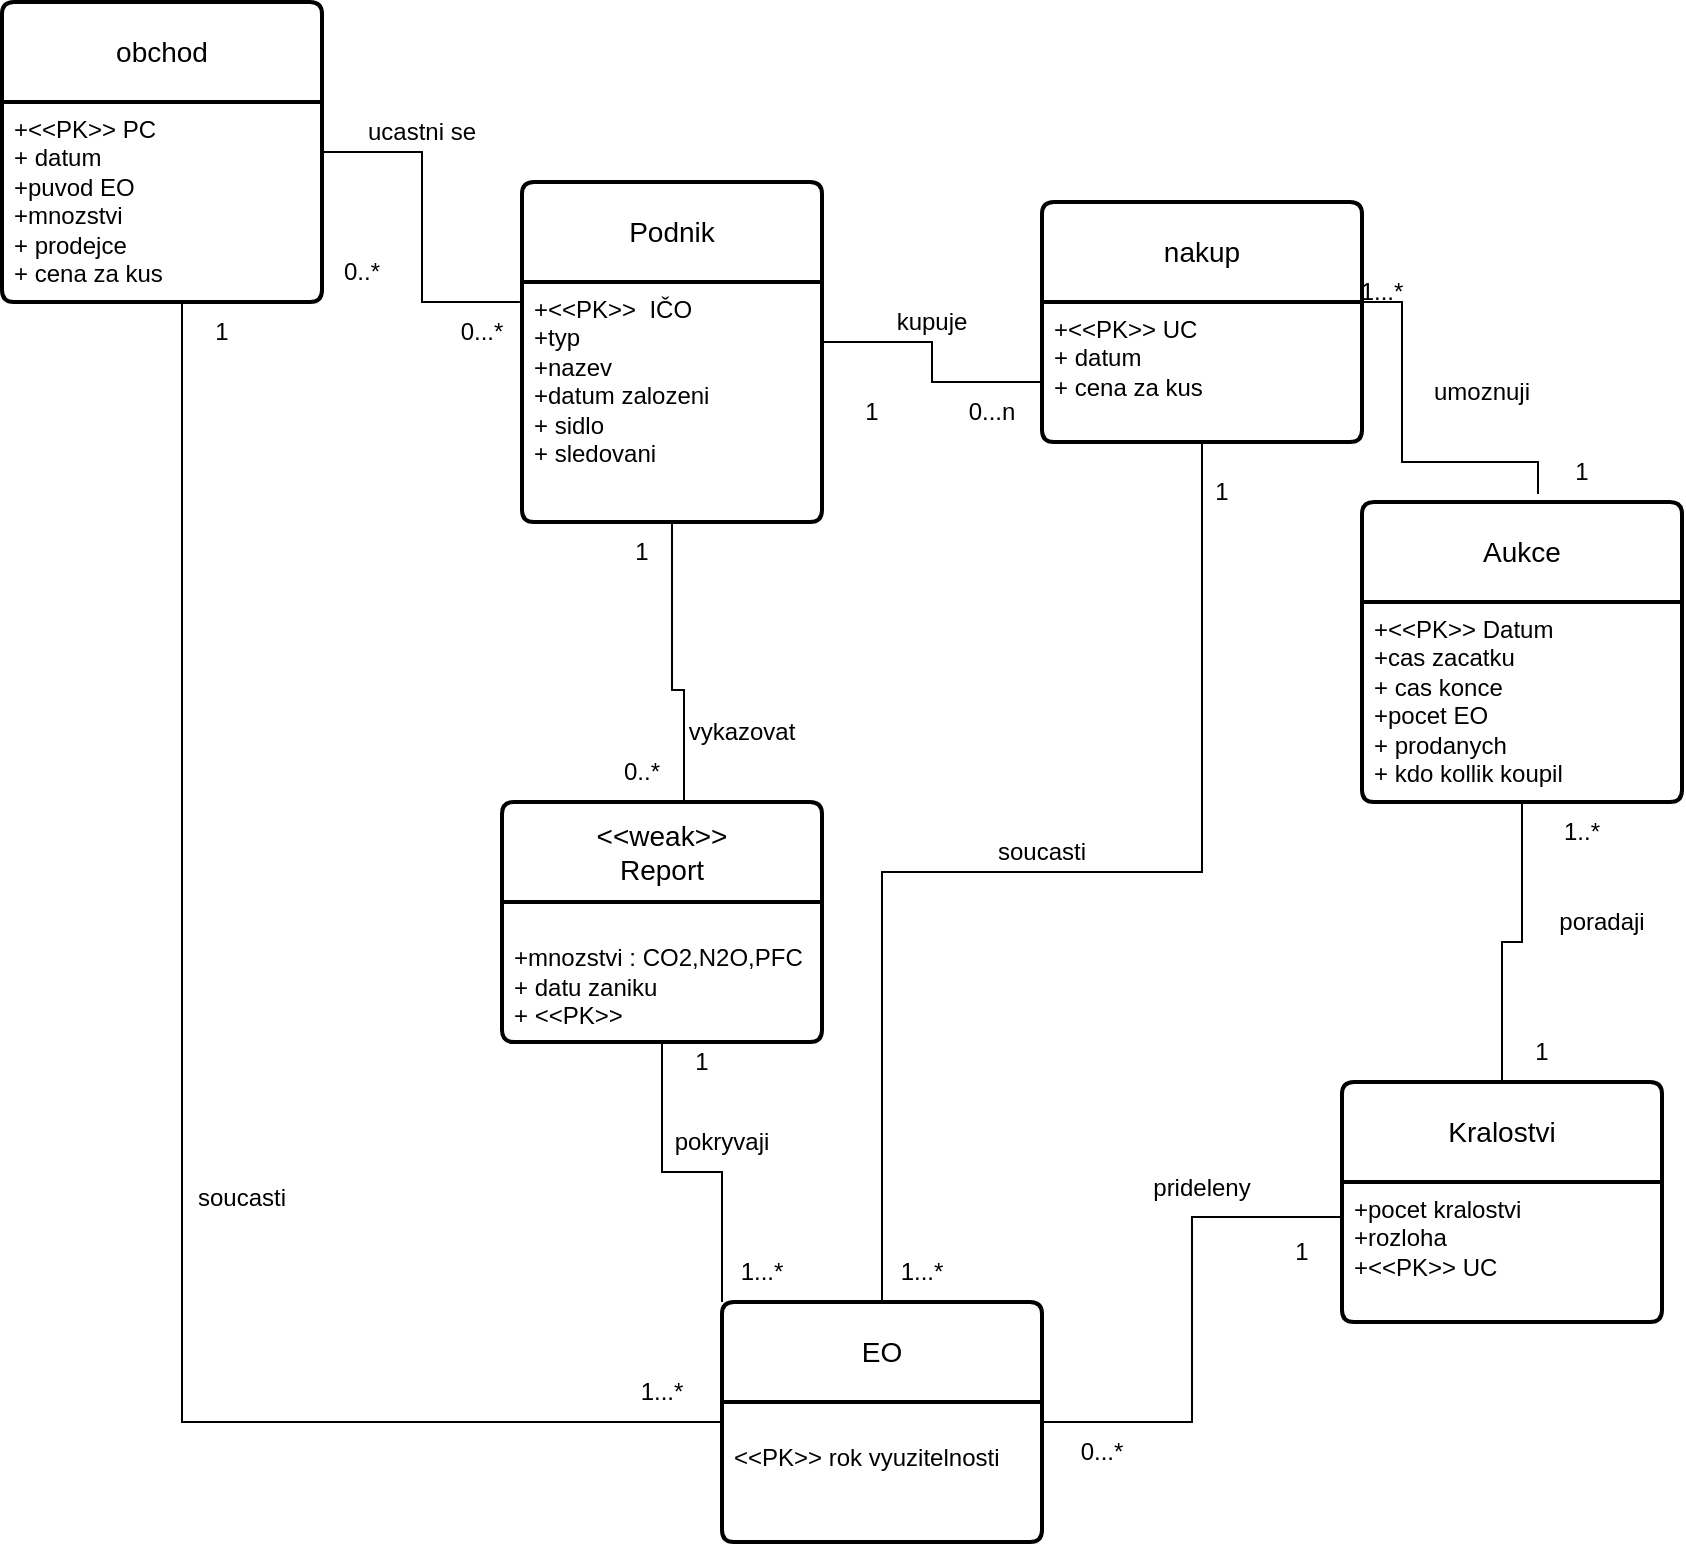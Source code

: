 <mxfile version="24.8.3">
  <diagram id="R2lEEEUBdFMjLlhIrx00" name="Page-1">
    <mxGraphModel dx="2284" dy="822" grid="1" gridSize="10" guides="1" tooltips="1" connect="1" arrows="1" fold="1" page="1" pageScale="1" pageWidth="850" pageHeight="1100" math="0" shadow="0" extFonts="Permanent Marker^https://fonts.googleapis.com/css?family=Permanent+Marker">
      <root>
        <mxCell id="0" />
        <mxCell id="1" parent="0" />
        <mxCell id="XlEA709OXP0pRuiOG8Hz-8" style="edgeStyle=orthogonalEdgeStyle;rounded=0;orthogonalLoop=1;jettySize=auto;html=1;endArrow=none;endFill=0;" parent="1" edge="1">
          <mxGeometry relative="1" as="geometry">
            <mxPoint x="300" y="420" as="targetPoint" />
            <mxPoint x="295" y="306" as="sourcePoint" />
            <Array as="points">
              <mxPoint x="295" y="364" />
              <mxPoint x="301" y="364" />
            </Array>
          </mxGeometry>
        </mxCell>
        <mxCell id="XlEA709OXP0pRuiOG8Hz-19" style="edgeStyle=orthogonalEdgeStyle;rounded=0;orthogonalLoop=1;jettySize=auto;html=1;entryX=0;entryY=0.75;entryDx=0;entryDy=0;endArrow=none;endFill=0;exitX=1;exitY=0.25;exitDx=0;exitDy=0;" parent="1" source="ZFJeMk2QCg17mMmXyyMh-5" target="XlEA709OXP0pRuiOG8Hz-17" edge="1">
          <mxGeometry relative="1" as="geometry">
            <mxPoint x="380" y="193" as="sourcePoint" />
          </mxGeometry>
        </mxCell>
        <mxCell id="XlEA709OXP0pRuiOG8Hz-9" value="&lt;div&gt;&amp;lt;&amp;lt;weak&amp;gt;&amp;gt;&lt;br&gt;&lt;/div&gt;&lt;div&gt;Report&lt;br&gt;&lt;/div&gt;" style="swimlane;childLayout=stackLayout;horizontal=1;startSize=50;horizontalStack=0;rounded=1;fontSize=14;fontStyle=0;strokeWidth=2;resizeParent=0;resizeLast=1;shadow=0;dashed=0;align=center;arcSize=4;whiteSpace=wrap;html=1;" parent="1" vertex="1">
          <mxGeometry x="210" y="420" width="160" height="120" as="geometry" />
        </mxCell>
        <mxCell id="XlEA709OXP0pRuiOG8Hz-10" value="&lt;br&gt;+mnozstvi : CO2,N2O,PFC&lt;br&gt;&lt;div&gt;+ datu zaniku&lt;/div&gt;&lt;div&gt;+ &amp;lt;&amp;lt;PK&amp;gt;&amp;gt;&lt;br&gt;&lt;/div&gt;&lt;div&gt;&lt;br&gt;&lt;/div&gt;" style="align=left;strokeColor=none;fillColor=none;spacingLeft=4;fontSize=12;verticalAlign=top;resizable=0;rotatable=0;part=1;html=1;" parent="XlEA709OXP0pRuiOG8Hz-9" vertex="1">
          <mxGeometry y="50" width="160" height="70" as="geometry" />
        </mxCell>
        <mxCell id="XlEA709OXP0pRuiOG8Hz-12" value="vykazovat" style="text;html=1;align=center;verticalAlign=middle;whiteSpace=wrap;rounded=0;" parent="1" vertex="1">
          <mxGeometry x="300" y="370" width="60" height="30" as="geometry" />
        </mxCell>
        <mxCell id="XlEA709OXP0pRuiOG8Hz-16" style="edgeStyle=orthogonalEdgeStyle;rounded=0;orthogonalLoop=1;jettySize=auto;html=1;endArrow=none;endFill=0;entryX=-0.007;entryY=0.083;entryDx=0;entryDy=0;entryPerimeter=0;" parent="1" source="XlEA709OXP0pRuiOG8Hz-13" target="ZFJeMk2QCg17mMmXyyMh-5" edge="1">
          <mxGeometry relative="1" as="geometry">
            <mxPoint x="210" y="170" as="targetPoint" />
          </mxGeometry>
        </mxCell>
        <mxCell id="XlEA709OXP0pRuiOG8Hz-13" value="obchod" style="swimlane;childLayout=stackLayout;horizontal=1;startSize=50;horizontalStack=0;rounded=1;fontSize=14;fontStyle=0;strokeWidth=2;resizeParent=0;resizeLast=1;shadow=0;dashed=0;align=center;arcSize=4;whiteSpace=wrap;html=1;" parent="1" vertex="1">
          <mxGeometry x="-40" y="20" width="160" height="150" as="geometry" />
        </mxCell>
        <mxCell id="XlEA709OXP0pRuiOG8Hz-14" value="&lt;div&gt;+&amp;lt;&amp;lt;PK&amp;gt;&amp;gt; PC&lt;/div&gt;&lt;div&gt;+ datum&lt;br&gt;&lt;/div&gt;+puvod EO&lt;br&gt;&lt;div&gt;+mnozstvi&lt;/div&gt;&lt;div&gt;+ prodejce&lt;/div&gt;&lt;div&gt;+ cena za kus&lt;br&gt;&lt;/div&gt;&lt;div&gt;&lt;br&gt;&lt;/div&gt;" style="align=left;strokeColor=none;fillColor=none;spacingLeft=4;fontSize=12;verticalAlign=top;resizable=0;rotatable=0;part=1;html=1;" parent="XlEA709OXP0pRuiOG8Hz-13" vertex="1">
          <mxGeometry y="50" width="160" height="100" as="geometry" />
        </mxCell>
        <mxCell id="XlEA709OXP0pRuiOG8Hz-17" value="nakup" style="swimlane;childLayout=stackLayout;horizontal=1;startSize=50;horizontalStack=0;rounded=1;fontSize=14;fontStyle=0;strokeWidth=2;resizeParent=0;resizeLast=1;shadow=0;dashed=0;align=center;arcSize=4;whiteSpace=wrap;html=1;" parent="1" vertex="1">
          <mxGeometry x="480" y="120" width="160" height="120" as="geometry" />
        </mxCell>
        <mxCell id="XlEA709OXP0pRuiOG8Hz-18" value="+&amp;lt;&amp;lt;PK&amp;gt;&amp;gt; UC&lt;br&gt;&lt;div&gt;+ datum&lt;/div&gt;&lt;div&gt;+ cena za kus&lt;br&gt;&lt;/div&gt;" style="align=left;strokeColor=none;fillColor=none;spacingLeft=4;fontSize=12;verticalAlign=top;resizable=0;rotatable=0;part=1;html=1;" parent="XlEA709OXP0pRuiOG8Hz-17" vertex="1">
          <mxGeometry y="50" width="160" height="70" as="geometry" />
        </mxCell>
        <mxCell id="XlEA709OXP0pRuiOG8Hz-20" value="kupuje" style="text;html=1;align=center;verticalAlign=middle;whiteSpace=wrap;rounded=0;" parent="1" vertex="1">
          <mxGeometry x="395" y="165" width="60" height="30" as="geometry" />
        </mxCell>
        <mxCell id="XlEA709OXP0pRuiOG8Hz-22" value="Aukce" style="swimlane;childLayout=stackLayout;horizontal=1;startSize=50;horizontalStack=0;rounded=1;fontSize=14;fontStyle=0;strokeWidth=2;resizeParent=0;resizeLast=1;shadow=0;dashed=0;align=center;arcSize=4;whiteSpace=wrap;html=1;" parent="1" vertex="1">
          <mxGeometry x="640" y="270" width="160" height="150" as="geometry" />
        </mxCell>
        <mxCell id="XlEA709OXP0pRuiOG8Hz-23" value="+&amp;lt;&amp;lt;PK&amp;gt;&amp;gt; Datum&lt;br&gt;&lt;div&gt;+cas zacatku &lt;br&gt;&lt;/div&gt;&lt;div&gt;+ cas konce&lt;br&gt;&lt;/div&gt;&lt;div&gt;+pocet EO&lt;/div&gt;&lt;div&gt;+ prodanych&lt;/div&gt;&lt;div&gt;+ kdo kollik koupil&lt;br&gt;&lt;/div&gt;" style="align=left;strokeColor=none;fillColor=none;spacingLeft=4;fontSize=12;verticalAlign=top;resizable=0;rotatable=0;part=1;html=1;" parent="XlEA709OXP0pRuiOG8Hz-22" vertex="1">
          <mxGeometry y="50" width="160" height="100" as="geometry" />
        </mxCell>
        <mxCell id="XlEA709OXP0pRuiOG8Hz-24" style="edgeStyle=orthogonalEdgeStyle;rounded=0;orthogonalLoop=1;jettySize=auto;html=1;entryX=0.55;entryY=-0.027;entryDx=0;entryDy=0;entryPerimeter=0;endArrow=none;endFill=0;" parent="1" source="XlEA709OXP0pRuiOG8Hz-17" target="XlEA709OXP0pRuiOG8Hz-22" edge="1">
          <mxGeometry relative="1" as="geometry">
            <Array as="points">
              <mxPoint x="660" y="170" />
              <mxPoint x="660" y="250" />
              <mxPoint x="728" y="250" />
            </Array>
          </mxGeometry>
        </mxCell>
        <mxCell id="XlEA709OXP0pRuiOG8Hz-25" value="umoznuji" style="text;html=1;align=center;verticalAlign=middle;whiteSpace=wrap;rounded=0;" parent="1" vertex="1">
          <mxGeometry x="670" y="200" width="60" height="30" as="geometry" />
        </mxCell>
        <mxCell id="XlEA709OXP0pRuiOG8Hz-28" style="edgeStyle=orthogonalEdgeStyle;rounded=0;orthogonalLoop=1;jettySize=auto;html=1;endArrow=none;endFill=0;" parent="1" source="XlEA709OXP0pRuiOG8Hz-26" target="XlEA709OXP0pRuiOG8Hz-23" edge="1">
          <mxGeometry relative="1" as="geometry" />
        </mxCell>
        <mxCell id="XlEA709OXP0pRuiOG8Hz-26" value="Kralostvi" style="swimlane;childLayout=stackLayout;horizontal=1;startSize=50;horizontalStack=0;rounded=1;fontSize=14;fontStyle=0;strokeWidth=2;resizeParent=0;resizeLast=1;shadow=0;dashed=0;align=center;arcSize=4;whiteSpace=wrap;html=1;" parent="1" vertex="1">
          <mxGeometry x="630" y="560" width="160" height="120" as="geometry" />
        </mxCell>
        <mxCell id="XlEA709OXP0pRuiOG8Hz-27" value="+pocet kralostvi&lt;br&gt;+rozloha&lt;br&gt;+&amp;lt;&amp;lt;PK&amp;gt;&amp;gt; UC" style="align=left;strokeColor=none;fillColor=none;spacingLeft=4;fontSize=12;verticalAlign=top;resizable=0;rotatable=0;part=1;html=1;" parent="XlEA709OXP0pRuiOG8Hz-26" vertex="1">
          <mxGeometry y="50" width="160" height="70" as="geometry" />
        </mxCell>
        <mxCell id="XlEA709OXP0pRuiOG8Hz-29" value="poradaji" style="text;html=1;align=center;verticalAlign=middle;whiteSpace=wrap;rounded=0;" parent="1" vertex="1">
          <mxGeometry x="730" y="465" width="60" height="30" as="geometry" />
        </mxCell>
        <mxCell id="npAtI3-XyLJE93QcGi9i-5" style="edgeStyle=orthogonalEdgeStyle;rounded=0;orthogonalLoop=1;jettySize=auto;html=1;entryX=0;entryY=0.25;entryDx=0;entryDy=0;endArrow=none;endFill=0;" parent="1" source="npAtI3-XyLJE93QcGi9i-2" target="XlEA709OXP0pRuiOG8Hz-27" edge="1">
          <mxGeometry relative="1" as="geometry" />
        </mxCell>
        <mxCell id="npAtI3-XyLJE93QcGi9i-2" value="EO" style="swimlane;childLayout=stackLayout;horizontal=1;startSize=50;horizontalStack=0;rounded=1;fontSize=14;fontStyle=0;strokeWidth=2;resizeParent=0;resizeLast=1;shadow=0;dashed=0;align=center;arcSize=4;whiteSpace=wrap;html=1;" parent="1" vertex="1">
          <mxGeometry x="320" y="670" width="160" height="120" as="geometry" />
        </mxCell>
        <mxCell id="npAtI3-XyLJE93QcGi9i-3" value="&lt;div&gt;&lt;br&gt;&lt;/div&gt;&lt;div&gt;&amp;lt;&amp;lt;PK&amp;gt;&amp;gt; rok vyuzitelnosti&lt;br&gt;&lt;/div&gt;&lt;div&gt;&lt;br&gt;&lt;/div&gt;" style="align=left;strokeColor=none;fillColor=none;spacingLeft=4;fontSize=12;verticalAlign=top;resizable=0;rotatable=0;part=1;html=1;" parent="npAtI3-XyLJE93QcGi9i-2" vertex="1">
          <mxGeometry y="50" width="160" height="70" as="geometry" />
        </mxCell>
        <mxCell id="npAtI3-XyLJE93QcGi9i-4" style="edgeStyle=orthogonalEdgeStyle;rounded=0;orthogonalLoop=1;jettySize=auto;html=1;endArrow=none;endFill=0;" parent="1" source="XlEA709OXP0pRuiOG8Hz-18" target="npAtI3-XyLJE93QcGi9i-2" edge="1">
          <mxGeometry relative="1" as="geometry" />
        </mxCell>
        <mxCell id="npAtI3-XyLJE93QcGi9i-7" style="edgeStyle=orthogonalEdgeStyle;rounded=0;orthogonalLoop=1;jettySize=auto;html=1;entryX=0;entryY=0.5;entryDx=0;entryDy=0;endArrow=none;endFill=0;" parent="1" source="XlEA709OXP0pRuiOG8Hz-14" target="npAtI3-XyLJE93QcGi9i-2" edge="1">
          <mxGeometry relative="1" as="geometry">
            <Array as="points">
              <mxPoint x="50" y="730" />
            </Array>
          </mxGeometry>
        </mxCell>
        <mxCell id="npAtI3-XyLJE93QcGi9i-8" value="&lt;div&gt;prideleny&lt;/div&gt;&lt;div&gt;&lt;br&gt;&lt;/div&gt;" style="text;html=1;align=center;verticalAlign=middle;whiteSpace=wrap;rounded=0;" parent="1" vertex="1">
          <mxGeometry x="530" y="605" width="60" height="30" as="geometry" />
        </mxCell>
        <mxCell id="npAtI3-XyLJE93QcGi9i-10" style="edgeStyle=orthogonalEdgeStyle;rounded=0;orthogonalLoop=1;jettySize=auto;html=1;entryX=0;entryY=0;entryDx=0;entryDy=0;endArrow=none;endFill=0;" parent="1" source="XlEA709OXP0pRuiOG8Hz-10" target="npAtI3-XyLJE93QcGi9i-2" edge="1">
          <mxGeometry relative="1" as="geometry" />
        </mxCell>
        <mxCell id="npAtI3-XyLJE93QcGi9i-11" value="pokryvaji" style="text;html=1;align=center;verticalAlign=middle;whiteSpace=wrap;rounded=0;" parent="1" vertex="1">
          <mxGeometry x="290" y="575" width="60" height="30" as="geometry" />
        </mxCell>
        <mxCell id="npAtI3-XyLJE93QcGi9i-12" value="soucasti" style="text;html=1;align=center;verticalAlign=middle;whiteSpace=wrap;rounded=0;" parent="1" vertex="1">
          <mxGeometry x="450" y="430" width="60" height="30" as="geometry" />
        </mxCell>
        <mxCell id="npAtI3-XyLJE93QcGi9i-13" value="&lt;div&gt;soucasti&lt;/div&gt;&lt;div&gt;&lt;br&gt;&lt;/div&gt;" style="text;html=1;align=center;verticalAlign=middle;whiteSpace=wrap;rounded=0;" parent="1" vertex="1">
          <mxGeometry x="50" y="610" width="60" height="30" as="geometry" />
        </mxCell>
        <mxCell id="v5OQZRPMpmT7YyVa2MIJ-1" value="1..*" style="text;html=1;align=center;verticalAlign=middle;whiteSpace=wrap;rounded=0;" parent="1" vertex="1">
          <mxGeometry x="720" y="420" width="60" height="30" as="geometry" />
        </mxCell>
        <mxCell id="v5OQZRPMpmT7YyVa2MIJ-2" value="1" style="text;html=1;align=center;verticalAlign=middle;whiteSpace=wrap;rounded=0;" parent="1" vertex="1">
          <mxGeometry x="700" y="530" width="60" height="30" as="geometry" />
        </mxCell>
        <mxCell id="v5OQZRPMpmT7YyVa2MIJ-3" value="1" style="text;html=1;align=center;verticalAlign=middle;whiteSpace=wrap;rounded=0;" parent="1" vertex="1">
          <mxGeometry x="580" y="630" width="60" height="30" as="geometry" />
        </mxCell>
        <mxCell id="v5OQZRPMpmT7YyVa2MIJ-4" value="0...*" style="text;html=1;align=center;verticalAlign=middle;whiteSpace=wrap;rounded=0;" parent="1" vertex="1">
          <mxGeometry x="480" y="730" width="60" height="30" as="geometry" />
        </mxCell>
        <mxCell id="v5OQZRPMpmT7YyVa2MIJ-5" value="1" style="text;html=1;align=center;verticalAlign=middle;whiteSpace=wrap;rounded=0;" parent="1" vertex="1">
          <mxGeometry x="730" y="240" width="40" height="30" as="geometry" />
        </mxCell>
        <mxCell id="v5OQZRPMpmT7YyVa2MIJ-6" value="1...*" style="text;html=1;align=center;verticalAlign=middle;whiteSpace=wrap;rounded=0;" parent="1" vertex="1">
          <mxGeometry x="620" y="150" width="60" height="30" as="geometry" />
        </mxCell>
        <mxCell id="v5OQZRPMpmT7YyVa2MIJ-7" value="1" style="text;html=1;align=center;verticalAlign=middle;whiteSpace=wrap;rounded=0;" parent="1" vertex="1">
          <mxGeometry x="540" y="250" width="60" height="30" as="geometry" />
        </mxCell>
        <mxCell id="v5OQZRPMpmT7YyVa2MIJ-8" value="1...*" style="text;html=1;align=center;verticalAlign=middle;whiteSpace=wrap;rounded=0;" parent="1" vertex="1">
          <mxGeometry x="390" y="640" width="60" height="30" as="geometry" />
        </mxCell>
        <mxCell id="v5OQZRPMpmT7YyVa2MIJ-9" value="1" style="text;html=1;align=center;verticalAlign=middle;whiteSpace=wrap;rounded=0;" parent="1" vertex="1">
          <mxGeometry x="365" y="210" width="60" height="30" as="geometry" />
        </mxCell>
        <mxCell id="v5OQZRPMpmT7YyVa2MIJ-10" value="0...n" style="text;html=1;align=center;verticalAlign=middle;whiteSpace=wrap;rounded=0;" parent="1" vertex="1">
          <mxGeometry x="425" y="210" width="60" height="30" as="geometry" />
        </mxCell>
        <mxCell id="v5OQZRPMpmT7YyVa2MIJ-11" value="1..*" style="text;html=1;align=center;verticalAlign=middle;whiteSpace=wrap;rounded=0;" parent="1" vertex="1">
          <mxGeometry x="290" y="100" width="60" height="30" as="geometry" />
        </mxCell>
        <mxCell id="v5OQZRPMpmT7YyVa2MIJ-13" value="ucastni se" style="text;html=1;align=center;verticalAlign=middle;whiteSpace=wrap;rounded=0;" parent="1" vertex="1">
          <mxGeometry x="140" y="70" width="60" height="30" as="geometry" />
        </mxCell>
        <mxCell id="v5OQZRPMpmT7YyVa2MIJ-14" value="0..*" style="text;html=1;align=center;verticalAlign=middle;whiteSpace=wrap;rounded=0;" parent="1" vertex="1">
          <mxGeometry x="100" y="140" width="80" height="30" as="geometry" />
        </mxCell>
        <mxCell id="v5OQZRPMpmT7YyVa2MIJ-15" value="1" style="text;html=1;align=center;verticalAlign=middle;whiteSpace=wrap;rounded=0;" parent="1" vertex="1">
          <mxGeometry x="40" y="170" width="60" height="30" as="geometry" />
        </mxCell>
        <mxCell id="v5OQZRPMpmT7YyVa2MIJ-16" value="1...*" style="text;html=1;align=center;verticalAlign=middle;whiteSpace=wrap;rounded=0;" parent="1" vertex="1">
          <mxGeometry x="260" y="700" width="60" height="30" as="geometry" />
        </mxCell>
        <mxCell id="v5OQZRPMpmT7YyVa2MIJ-17" value="1" style="text;html=1;align=center;verticalAlign=middle;whiteSpace=wrap;rounded=0;" parent="1" vertex="1">
          <mxGeometry x="250" y="280" width="60" height="30" as="geometry" />
        </mxCell>
        <mxCell id="v5OQZRPMpmT7YyVa2MIJ-18" value="0..*" style="text;html=1;align=center;verticalAlign=middle;whiteSpace=wrap;rounded=0;" parent="1" vertex="1">
          <mxGeometry x="250" y="390" width="60" height="30" as="geometry" />
        </mxCell>
        <mxCell id="v5OQZRPMpmT7YyVa2MIJ-19" value="1...*" style="text;html=1;align=center;verticalAlign=middle;whiteSpace=wrap;rounded=0;" parent="1" vertex="1">
          <mxGeometry x="310" y="640" width="60" height="30" as="geometry" />
        </mxCell>
        <mxCell id="v5OQZRPMpmT7YyVa2MIJ-20" value="1" style="text;html=1;align=center;verticalAlign=middle;whiteSpace=wrap;rounded=0;" parent="1" vertex="1">
          <mxGeometry x="280" y="535" width="60" height="30" as="geometry" />
        </mxCell>
        <mxCell id="ZFJeMk2QCg17mMmXyyMh-6" style="edgeStyle=orthogonalEdgeStyle;rounded=0;orthogonalLoop=1;jettySize=auto;html=1;exitX=0.5;exitY=1;exitDx=0;exitDy=0;endArrow=none;endFill=0;" edge="1" parent="1" source="ZFJeMk2QCg17mMmXyyMh-4">
          <mxGeometry relative="1" as="geometry">
            <mxPoint x="295" y="310" as="targetPoint" />
          </mxGeometry>
        </mxCell>
        <mxCell id="ZFJeMk2QCg17mMmXyyMh-4" value="Podnik" style="swimlane;childLayout=stackLayout;horizontal=1;startSize=50;horizontalStack=0;rounded=1;fontSize=14;fontStyle=0;strokeWidth=2;resizeParent=0;resizeLast=1;shadow=0;dashed=0;align=center;arcSize=4;whiteSpace=wrap;html=1;" vertex="1" parent="1">
          <mxGeometry x="220" y="110" width="150" height="170" as="geometry" />
        </mxCell>
        <mxCell id="ZFJeMk2QCg17mMmXyyMh-5" value="&lt;div&gt;+&amp;lt;&amp;lt;PK&amp;gt;&amp;gt;&amp;nbsp; IČO&lt;/div&gt;&lt;div&gt;+typ&lt;/div&gt;&lt;div&gt;+nazev&lt;/div&gt;&lt;div&gt;+datum zalozeni&lt;/div&gt;&lt;div&gt;+ sidlo&lt;/div&gt;&lt;div&gt;+ sledovani&lt;/div&gt;&lt;div&gt;&lt;br&gt;&lt;/div&gt;" style="align=left;strokeColor=none;fillColor=none;spacingLeft=4;fontSize=12;verticalAlign=top;resizable=0;rotatable=0;part=1;html=1;" vertex="1" parent="ZFJeMk2QCg17mMmXyyMh-4">
          <mxGeometry y="50" width="150" height="120" as="geometry" />
        </mxCell>
        <mxCell id="ZFJeMk2QCg17mMmXyyMh-7" value="0...*" style="text;html=1;align=center;verticalAlign=middle;whiteSpace=wrap;rounded=0;" vertex="1" parent="1">
          <mxGeometry x="170" y="170" width="60" height="30" as="geometry" />
        </mxCell>
      </root>
    </mxGraphModel>
  </diagram>
</mxfile>

